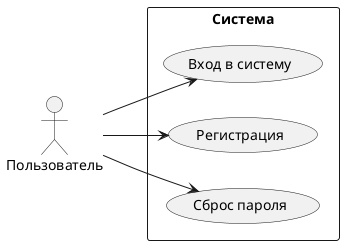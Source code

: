 @startuml
left to right direction
skinparam packageStyle rectangle
actor "Пользователь" as User
package "Система" {
    usecase "Вход в систему" as UC_Login
    usecase "Регистрация" as UC_Register
    usecase "Сброс пароля" as UC_Reset
}
User --> UC_Login
User --> UC_Register
User --> UC_Reset
@enduml

